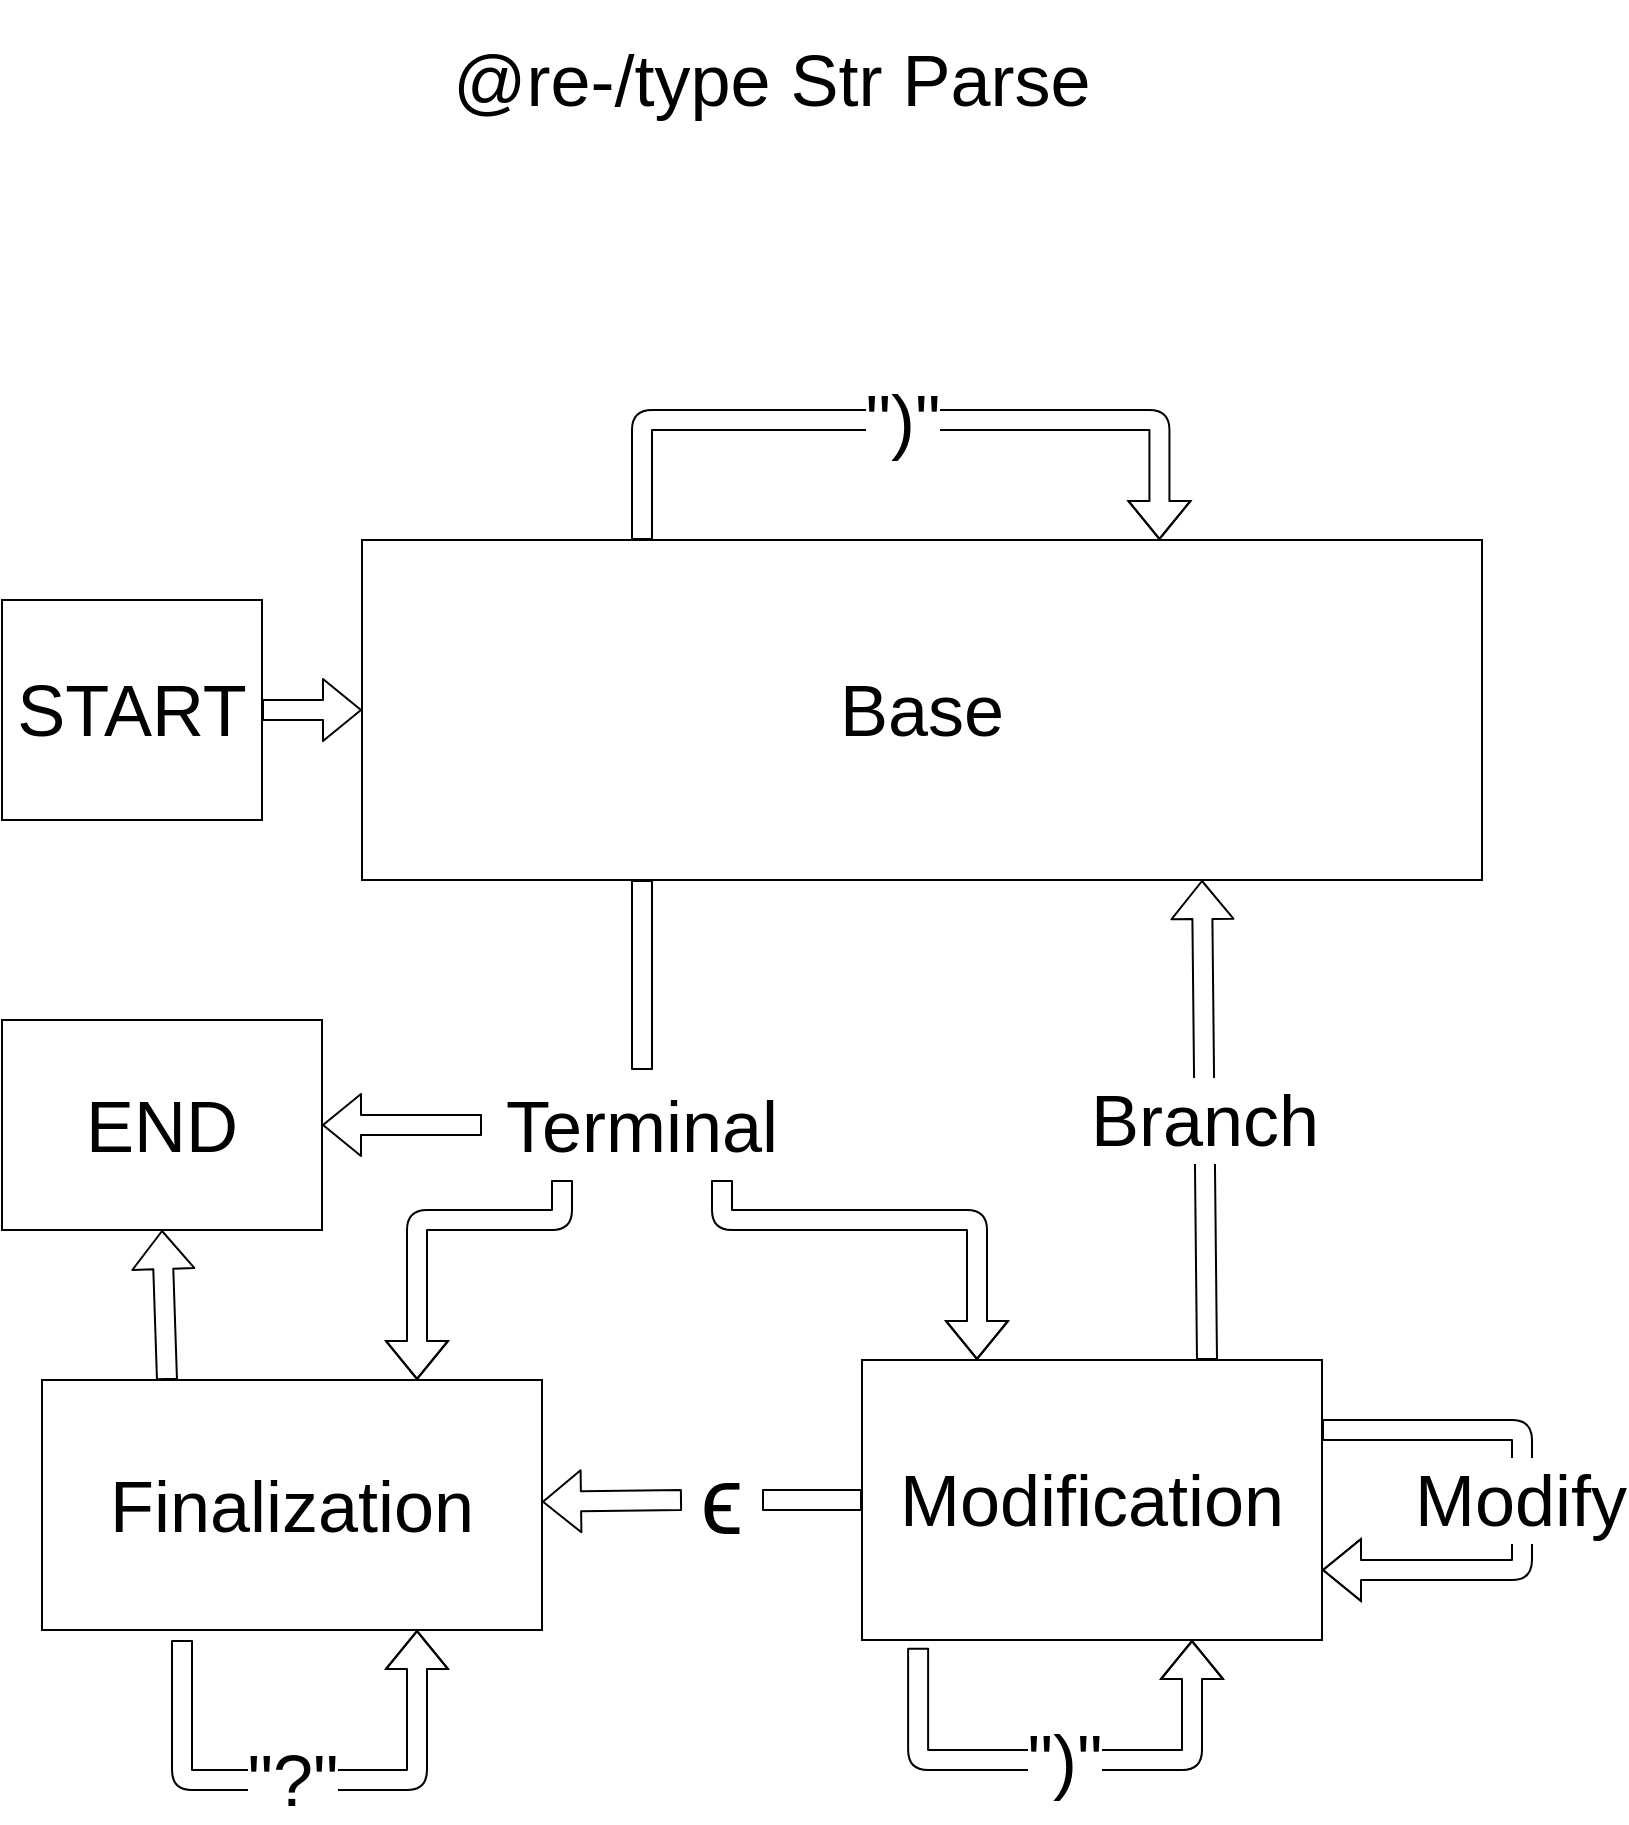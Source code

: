 <mxfile>
    <diagram id="GfmjjqCPtW2zqlwsgBB3" name="States">
        <mxGraphModel dx="1920" dy="1107" grid="1" gridSize="10" guides="1" tooltips="1" connect="1" arrows="0" fold="1" page="1" pageScale="1" pageWidth="850" pageHeight="1100" math="0" shadow="0">
            <root>
                <mxCell id="0"/>
                <mxCell id="1" parent="0"/>
                <mxCell id="33" value="&lt;font style=&quot;font-size: 36px&quot;&gt;Base&lt;/font&gt;" style="rounded=0;whiteSpace=wrap;html=1;fontSize=36;" parent="1" vertex="1">
                    <mxGeometry x="210" y="290" width="560" height="170" as="geometry"/>
                </mxCell>
                <mxCell id="108" style="edgeStyle=none;shape=flexArrow;html=1;exitX=0;exitY=0.5;exitDx=0;exitDy=0;fontSize=48;elbow=vertical;startArrow=none;" edge="1" parent="1" source="94" target="71">
                    <mxGeometry relative="1" as="geometry"/>
                </mxCell>
                <mxCell id="41" value="Modification" style="rounded=0;whiteSpace=wrap;html=1;fontSize=36;" parent="1" vertex="1">
                    <mxGeometry x="460" y="700" width="230" height="140" as="geometry"/>
                </mxCell>
                <mxCell id="45" value="" style="endArrow=classic;html=1;exitX=0.75;exitY=0;exitDx=0;exitDy=0;fontSize=36;elbow=vertical;entryX=0.75;entryY=1;entryDx=0;entryDy=0;shape=flexArrow;" parent="1" target="33" edge="1" source="41">
                    <mxGeometry relative="1" as="geometry">
                        <mxPoint x="510" y="460" as="sourcePoint"/>
                        <mxPoint x="650" y="470" as="targetPoint"/>
                    </mxGeometry>
                </mxCell>
                <mxCell id="46" value="Branch" style="edgeLabel;resizable=0;html=1;align=center;verticalAlign=middle;fontSize=36;" parent="45" connectable="0" vertex="1">
                    <mxGeometry relative="1" as="geometry">
                        <mxPoint x="-1" as="offset"/>
                    </mxGeometry>
                </mxCell>
                <mxCell id="53" value="" style="endArrow=classic;html=1;edgeStyle=elbowEdgeStyle;entryX=1;entryY=0.75;entryDx=0;entryDy=0;fontSize=36;shape=flexArrow;exitX=1;exitY=0.25;exitDx=0;exitDy=0;" parent="1" target="41" edge="1" source="41">
                    <mxGeometry width="50" height="50" relative="1" as="geometry">
                        <mxPoint x="700" y="720" as="sourcePoint"/>
                        <mxPoint x="585" y="540" as="targetPoint"/>
                        <Array as="points">
                            <mxPoint x="790" y="740"/>
                            <mxPoint x="790" y="750"/>
                        </Array>
                    </mxGeometry>
                </mxCell>
                <mxCell id="54" value="Modify" style="edgeLabel;html=1;align=center;verticalAlign=middle;resizable=0;points=[];fontSize=36;" parent="53" vertex="1" connectable="0">
                    <mxGeometry x="-0.533" y="1" relative="1" as="geometry">
                        <mxPoint x="36" y="36" as="offset"/>
                    </mxGeometry>
                </mxCell>
                <mxCell id="58" value="" style="endArrow=classic;html=1;edgeStyle=elbowEdgeStyle;elbow=vertical;fontSize=36;exitX=0.122;exitY=1.028;exitDx=0;exitDy=0;exitPerimeter=0;entryX=0.861;entryY=0;entryDx=0;entryDy=0;entryPerimeter=0;shape=flexArrow;" parent="1" edge="1" source="41">
                    <mxGeometry width="50" height="50" relative="1" as="geometry">
                        <mxPoint x="355.0" y="840" as="sourcePoint"/>
                        <mxPoint x="625.0" y="840" as="targetPoint"/>
                        <Array as="points">
                            <mxPoint x="560" y="900"/>
                        </Array>
                    </mxGeometry>
                </mxCell>
                <mxCell id="59" value="&quot;)&quot;" style="edgeLabel;html=1;align=center;verticalAlign=middle;resizable=0;points=[];fontSize=36;" parent="58" vertex="1" connectable="0">
                    <mxGeometry x="-0.533" y="1" relative="1" as="geometry">
                        <mxPoint x="70" y="1" as="offset"/>
                    </mxGeometry>
                </mxCell>
                <mxCell id="61" value="@re-/type Str Parse" style="text;html=1;strokeColor=none;fillColor=none;align=center;verticalAlign=middle;whiteSpace=wrap;rounded=0;fontSize=36;" parent="1" vertex="1">
                    <mxGeometry x="200" y="20" width="430" height="80" as="geometry"/>
                </mxCell>
                <mxCell id="77" style="edgeStyle=none;html=1;exitX=1;exitY=0.5;exitDx=0;exitDy=0;entryX=0;entryY=0.5;entryDx=0;entryDy=0;fontSize=36;shape=flexArrow;" parent="1" source="67" target="33" edge="1">
                    <mxGeometry relative="1" as="geometry"/>
                </mxCell>
                <mxCell id="67" value="START" style="rounded=0;whiteSpace=wrap;html=1;fontSize=36;" parent="1" vertex="1">
                    <mxGeometry x="30" y="320" width="130" height="110" as="geometry"/>
                </mxCell>
                <mxCell id="154" style="shape=flexArrow;elbow=vertical;html=1;exitX=0.25;exitY=0;exitDx=0;exitDy=0;fontSize=36;entryX=0.5;entryY=1;entryDx=0;entryDy=0;" edge="1" parent="1" source="71" target="83">
                    <mxGeometry relative="1" as="geometry">
                        <mxPoint x="150" y="650" as="targetPoint"/>
                    </mxGeometry>
                </mxCell>
                <mxCell id="71" value="Finalization" style="rounded=0;whiteSpace=wrap;html=1;fontSize=36;" parent="1" vertex="1">
                    <mxGeometry x="50" y="710" width="250" height="125" as="geometry"/>
                </mxCell>
                <mxCell id="80" value="" style="endArrow=classic;html=1;edgeStyle=elbowEdgeStyle;elbow=vertical;fontSize=36;entryX=0.75;entryY=1;entryDx=0;entryDy=0;shape=flexArrow;" parent="1" target="71" edge="1">
                    <mxGeometry width="50" height="50" relative="1" as="geometry">
                        <mxPoint x="120" y="840" as="sourcePoint"/>
                        <mxPoint x="340" y="1090" as="targetPoint"/>
                        <Array as="points">
                            <mxPoint x="210" y="910"/>
                            <mxPoint x="140" y="910"/>
                        </Array>
                    </mxGeometry>
                </mxCell>
                <mxCell id="81" value="&quot;?&quot;" style="edgeLabel;html=1;align=center;verticalAlign=middle;resizable=0;points=[];fontSize=36;" parent="80" vertex="1" connectable="0">
                    <mxGeometry x="-0.533" y="1" relative="1" as="geometry">
                        <mxPoint x="54" y="8" as="offset"/>
                    </mxGeometry>
                </mxCell>
                <mxCell id="83" value="END" style="rounded=0;whiteSpace=wrap;html=1;fontSize=36;" parent="1" vertex="1">
                    <mxGeometry x="30" y="530" width="160" height="105" as="geometry"/>
                </mxCell>
                <mxCell id="102" value="" style="endArrow=classic;html=1;edgeStyle=elbowEdgeStyle;elbow=vertical;fontSize=36;entryX=0.712;entryY=0;entryDx=0;entryDy=0;entryPerimeter=0;shape=flexArrow;exitX=0.25;exitY=0;exitDx=0;exitDy=0;" edge="1" parent="1" source="33" target="33">
                    <mxGeometry width="50" height="50" relative="1" as="geometry">
                        <mxPoint x="470" y="280" as="sourcePoint"/>
                        <mxPoint x="606.94" y="270" as="targetPoint"/>
                        <Array as="points">
                            <mxPoint x="420" y="230"/>
                            <mxPoint x="540" y="230"/>
                        </Array>
                    </mxGeometry>
                </mxCell>
                <mxCell id="103" value="&quot;)&quot;" style="edgeLabel;html=1;align=center;verticalAlign=middle;resizable=0;points=[];fontSize=36;" vertex="1" connectable="0" parent="102">
                    <mxGeometry x="-0.533" y="1" relative="1" as="geometry">
                        <mxPoint x="101" y="1" as="offset"/>
                    </mxGeometry>
                </mxCell>
                <mxCell id="105" value="" style="shape=flexArrow;endArrow=classic;html=1;fontSize=48;elbow=vertical;entryX=1;entryY=0.5;entryDx=0;entryDy=0;" edge="1" parent="1" source="121" target="83">
                    <mxGeometry width="50" height="50" relative="1" as="geometry">
                        <mxPoint x="350" y="583" as="sourcePoint"/>
                        <mxPoint x="810" y="590" as="targetPoint"/>
                    </mxGeometry>
                </mxCell>
                <mxCell id="106" value="" style="endArrow=none;html=1;fontSize=48;shape=flexArrow;elbow=vertical;entryX=0.25;entryY=1;entryDx=0;entryDy=0;startArrow=none;" edge="1" parent="1" source="121" target="33">
                    <mxGeometry width="50" height="50" relative="1" as="geometry">
                        <mxPoint x="350" y="710" as="sourcePoint"/>
                        <mxPoint x="810" y="590" as="targetPoint"/>
                    </mxGeometry>
                </mxCell>
                <mxCell id="94" value="&lt;span class=&quot;katex&quot; style=&quot;font-size: 48px;&quot;&gt;ϵ&lt;/span&gt;" style="text;html=1;strokeColor=none;fillColor=none;align=center;verticalAlign=middle;whiteSpace=wrap;rounded=0;fontSize=48;" vertex="1" parent="1">
                    <mxGeometry x="370" y="760" width="40" height="20" as="geometry"/>
                </mxCell>
                <mxCell id="117" value="" style="edgeStyle=none;shape=flexArrow;html=1;exitX=0;exitY=0.5;exitDx=0;exitDy=0;entryX=1;entryY=0.5;entryDx=0;entryDy=0;fontSize=48;elbow=vertical;endArrow=none;" edge="1" parent="1" source="41" target="94">
                    <mxGeometry relative="1" as="geometry">
                        <mxPoint x="460" y="750.0" as="sourcePoint"/>
                        <mxPoint x="300" y="750.0" as="targetPoint"/>
                    </mxGeometry>
                </mxCell>
                <mxCell id="129" style="edgeStyle=elbowEdgeStyle;shape=flexArrow;elbow=vertical;html=1;exitX=0.75;exitY=1;exitDx=0;exitDy=0;entryX=0.25;entryY=0;entryDx=0;entryDy=0;fontSize=36;" edge="1" parent="1" source="121" target="41">
                    <mxGeometry relative="1" as="geometry">
                        <Array as="points">
                            <mxPoint x="460" y="630"/>
                        </Array>
                    </mxGeometry>
                </mxCell>
                <mxCell id="121" value="Terminal" style="text;html=1;strokeColor=none;fillColor=none;align=center;verticalAlign=middle;whiteSpace=wrap;rounded=0;fontSize=36;" vertex="1" parent="1">
                    <mxGeometry x="270" y="555" width="160" height="55" as="geometry"/>
                </mxCell>
                <mxCell id="125" value="" style="shape=flexArrow;endArrow=classic;html=1;fontSize=36;elbow=vertical;edgeStyle=orthogonalEdgeStyle;exitX=0.25;exitY=1;exitDx=0;exitDy=0;entryX=0.75;entryY=0;entryDx=0;entryDy=0;" edge="1" parent="1" source="121" target="71">
                    <mxGeometry width="50" height="50" relative="1" as="geometry">
                        <mxPoint x="300" y="660" as="sourcePoint"/>
                        <mxPoint x="350" y="610" as="targetPoint"/>
                        <Array as="points">
                            <mxPoint x="310" y="630"/>
                            <mxPoint x="238" y="630"/>
                        </Array>
                    </mxGeometry>
                </mxCell>
            </root>
        </mxGraphModel>
    </diagram>
</mxfile>